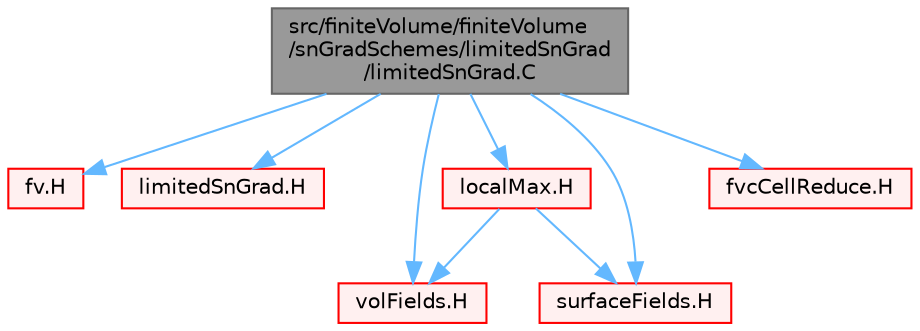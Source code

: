 digraph "src/finiteVolume/finiteVolume/snGradSchemes/limitedSnGrad/limitedSnGrad.C"
{
 // LATEX_PDF_SIZE
  bgcolor="transparent";
  edge [fontname=Helvetica,fontsize=10,labelfontname=Helvetica,labelfontsize=10];
  node [fontname=Helvetica,fontsize=10,shape=box,height=0.2,width=0.4];
  Node1 [id="Node000001",label="src/finiteVolume/finiteVolume\l/snGradSchemes/limitedSnGrad\l/limitedSnGrad.C",height=0.2,width=0.4,color="gray40", fillcolor="grey60", style="filled", fontcolor="black",tooltip=" "];
  Node1 -> Node2 [id="edge1_Node000001_Node000002",color="steelblue1",style="solid",tooltip=" "];
  Node2 [id="Node000002",label="fv.H",height=0.2,width=0.4,color="red", fillcolor="#FFF0F0", style="filled",URL="$fv_8H.html",tooltip=" "];
  Node1 -> Node30 [id="edge2_Node000001_Node000030",color="steelblue1",style="solid",tooltip=" "];
  Node30 [id="Node000030",label="limitedSnGrad.H",height=0.2,width=0.4,color="red", fillcolor="#FFF0F0", style="filled",URL="$limitedSnGrad_8H.html",tooltip=" "];
  Node1 -> Node151 [id="edge3_Node000001_Node000151",color="steelblue1",style="solid",tooltip=" "];
  Node151 [id="Node000151",label="volFields.H",height=0.2,width=0.4,color="red", fillcolor="#FFF0F0", style="filled",URL="$volFields_8H.html",tooltip=" "];
  Node1 -> Node383 [id="edge4_Node000001_Node000383",color="steelblue1",style="solid",tooltip=" "];
  Node383 [id="Node000383",label="surfaceFields.H",height=0.2,width=0.4,color="red", fillcolor="#FFF0F0", style="filled",URL="$surfaceFields_8H.html",tooltip="Foam::surfaceFields."];
  Node1 -> Node391 [id="edge5_Node000001_Node000391",color="steelblue1",style="solid",tooltip=" "];
  Node391 [id="Node000391",label="localMax.H",height=0.2,width=0.4,color="red", fillcolor="#FFF0F0", style="filled",URL="$localMax_8H.html",tooltip=" "];
  Node391 -> Node151 [id="edge6_Node000391_Node000151",color="steelblue1",style="solid",tooltip=" "];
  Node391 -> Node383 [id="edge7_Node000391_Node000383",color="steelblue1",style="solid",tooltip=" "];
  Node1 -> Node393 [id="edge8_Node000001_Node000393",color="steelblue1",style="solid",tooltip=" "];
  Node393 [id="Node000393",label="fvcCellReduce.H",height=0.2,width=0.4,color="red", fillcolor="#FFF0F0", style="filled",URL="$fvcCellReduce_8H.html",tooltip="Construct a volume field from a surface field using a combine operator."];
}
